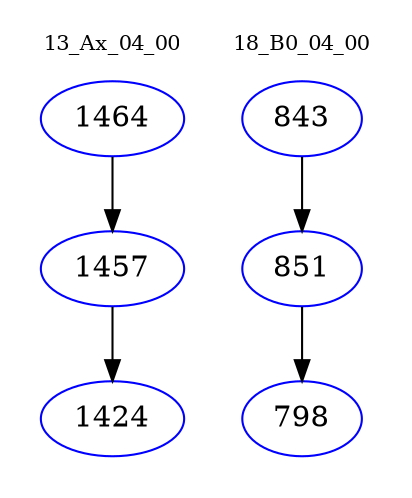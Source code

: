 digraph{
subgraph cluster_0 {
color = white
label = "13_Ax_04_00";
fontsize=10;
T0_1464 [label="1464", color="blue"]
T0_1464 -> T0_1457 [color="black"]
T0_1457 [label="1457", color="blue"]
T0_1457 -> T0_1424 [color="black"]
T0_1424 [label="1424", color="blue"]
}
subgraph cluster_1 {
color = white
label = "18_B0_04_00";
fontsize=10;
T1_843 [label="843", color="blue"]
T1_843 -> T1_851 [color="black"]
T1_851 [label="851", color="blue"]
T1_851 -> T1_798 [color="black"]
T1_798 [label="798", color="blue"]
}
}
